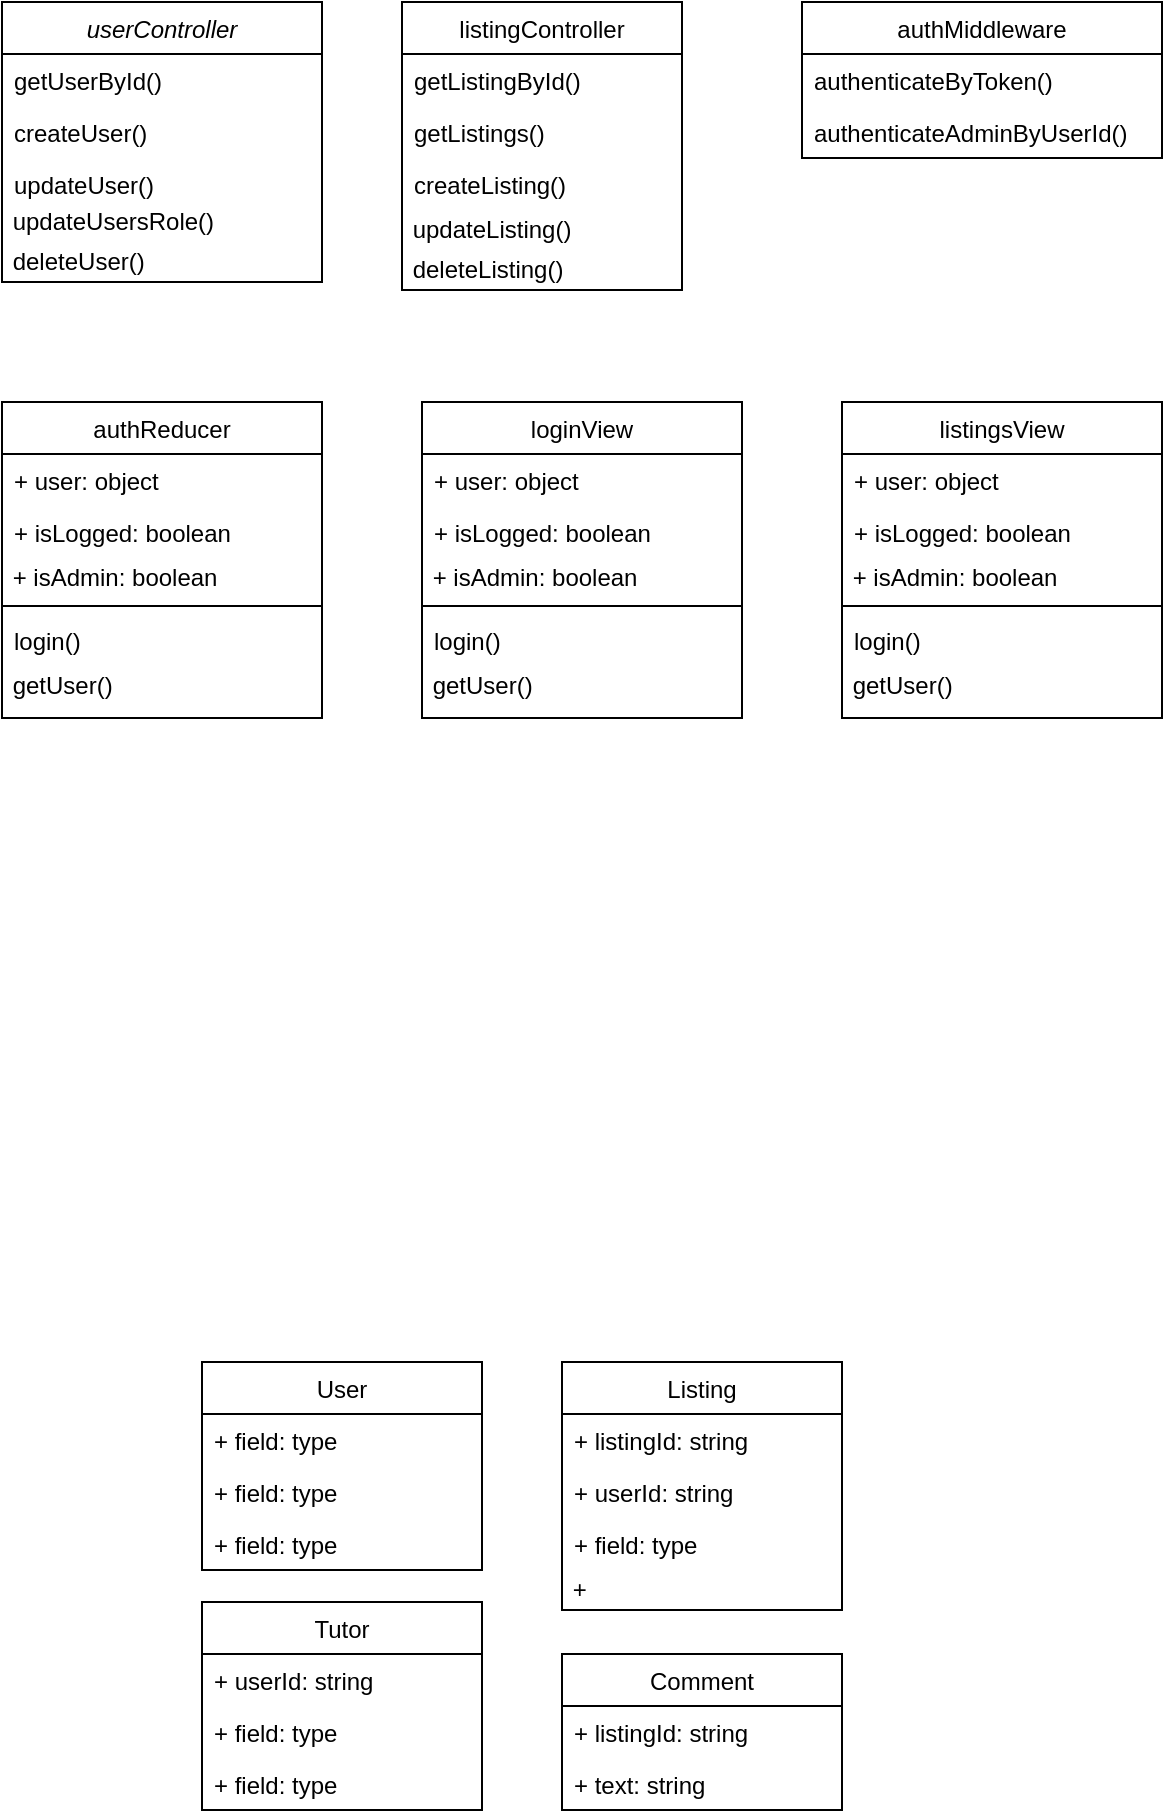 <mxfile version="13.10.4" type="github">
  <diagram id="C5RBs43oDa-KdzZeNtuy" name="Page-1">
    <mxGraphModel dx="1402" dy="1069" grid="1" gridSize="10" guides="1" tooltips="1" connect="1" arrows="1" fold="1" page="1" pageScale="1" pageWidth="827" pageHeight="1169" math="0" shadow="0">
      <root>
        <mxCell id="WIyWlLk6GJQsqaUBKTNV-0" />
        <mxCell id="WIyWlLk6GJQsqaUBKTNV-1" parent="WIyWlLk6GJQsqaUBKTNV-0" />
        <mxCell id="zkfFHV4jXpPFQw0GAbJ--0" value="userController" style="swimlane;fontStyle=2;align=center;verticalAlign=top;childLayout=stackLayout;horizontal=1;startSize=26;horizontalStack=0;resizeParent=1;resizeLast=0;collapsible=1;marginBottom=0;rounded=0;shadow=0;strokeWidth=1;" parent="WIyWlLk6GJQsqaUBKTNV-1" vertex="1">
          <mxGeometry x="40" y="40" width="160" height="140" as="geometry">
            <mxRectangle x="230" y="140" width="160" height="26" as="alternateBounds" />
          </mxGeometry>
        </mxCell>
        <mxCell id="zkfFHV4jXpPFQw0GAbJ--1" value="getUserById()" style="text;align=left;verticalAlign=top;spacingLeft=4;spacingRight=4;overflow=hidden;rotatable=0;points=[[0,0.5],[1,0.5]];portConstraint=eastwest;" parent="zkfFHV4jXpPFQw0GAbJ--0" vertex="1">
          <mxGeometry y="26" width="160" height="26" as="geometry" />
        </mxCell>
        <mxCell id="zkfFHV4jXpPFQw0GAbJ--2" value="createUser()" style="text;align=left;verticalAlign=top;spacingLeft=4;spacingRight=4;overflow=hidden;rotatable=0;points=[[0,0.5],[1,0.5]];portConstraint=eastwest;rounded=0;shadow=0;html=0;" parent="zkfFHV4jXpPFQw0GAbJ--0" vertex="1">
          <mxGeometry y="52" width="160" height="26" as="geometry" />
        </mxCell>
        <mxCell id="zkfFHV4jXpPFQw0GAbJ--3" value="updateUser()" style="text;align=left;verticalAlign=top;spacingLeft=4;spacingRight=4;overflow=hidden;rotatable=0;points=[[0,0.5],[1,0.5]];portConstraint=eastwest;rounded=0;shadow=0;html=0;" parent="zkfFHV4jXpPFQw0GAbJ--0" vertex="1">
          <mxGeometry y="78" width="160" height="22" as="geometry" />
        </mxCell>
        <mxCell id="BlAnFhpf1flhIEYJK5xN-5" value="&amp;nbsp;updateUsersRole()" style="text;html=1;strokeColor=none;fillColor=none;align=left;verticalAlign=middle;whiteSpace=wrap;rounded=0;" vertex="1" parent="zkfFHV4jXpPFQw0GAbJ--0">
          <mxGeometry y="100" width="160" height="20" as="geometry" />
        </mxCell>
        <mxCell id="BlAnFhpf1flhIEYJK5xN-4" value="&amp;nbsp;deleteUser()" style="text;html=1;strokeColor=none;fillColor=none;align=left;verticalAlign=middle;whiteSpace=wrap;rounded=0;" vertex="1" parent="zkfFHV4jXpPFQw0GAbJ--0">
          <mxGeometry y="120" width="160" height="20" as="geometry" />
        </mxCell>
        <mxCell id="zkfFHV4jXpPFQw0GAbJ--6" value="authReducer" style="swimlane;fontStyle=0;align=center;verticalAlign=top;childLayout=stackLayout;horizontal=1;startSize=26;horizontalStack=0;resizeParent=1;resizeLast=0;collapsible=1;marginBottom=0;rounded=0;shadow=0;strokeWidth=1;" parent="WIyWlLk6GJQsqaUBKTNV-1" vertex="1">
          <mxGeometry x="40" y="240" width="160" height="158" as="geometry">
            <mxRectangle x="130" y="380" width="160" height="26" as="alternateBounds" />
          </mxGeometry>
        </mxCell>
        <mxCell id="zkfFHV4jXpPFQw0GAbJ--7" value="+ user: object" style="text;align=left;verticalAlign=top;spacingLeft=4;spacingRight=4;overflow=hidden;rotatable=0;points=[[0,0.5],[1,0.5]];portConstraint=eastwest;" parent="zkfFHV4jXpPFQw0GAbJ--6" vertex="1">
          <mxGeometry y="26" width="160" height="26" as="geometry" />
        </mxCell>
        <mxCell id="zkfFHV4jXpPFQw0GAbJ--8" value="+ isLogged: boolean" style="text;align=left;verticalAlign=top;spacingLeft=4;spacingRight=4;overflow=hidden;rotatable=0;points=[[0,0.5],[1,0.5]];portConstraint=eastwest;rounded=0;shadow=0;html=0;" parent="zkfFHV4jXpPFQw0GAbJ--6" vertex="1">
          <mxGeometry y="52" width="160" height="26" as="geometry" />
        </mxCell>
        <mxCell id="BlAnFhpf1flhIEYJK5xN-6" value="&amp;nbsp;+ isAdmin: boolean" style="text;html=1;strokeColor=none;fillColor=none;align=left;verticalAlign=middle;whiteSpace=wrap;rounded=0;" vertex="1" parent="zkfFHV4jXpPFQw0GAbJ--6">
          <mxGeometry y="78" width="160" height="20" as="geometry" />
        </mxCell>
        <mxCell id="zkfFHV4jXpPFQw0GAbJ--9" value="" style="line;html=1;strokeWidth=1;align=left;verticalAlign=middle;spacingTop=-1;spacingLeft=3;spacingRight=3;rotatable=0;labelPosition=right;points=[];portConstraint=eastwest;" parent="zkfFHV4jXpPFQw0GAbJ--6" vertex="1">
          <mxGeometry y="98" width="160" height="8" as="geometry" />
        </mxCell>
        <mxCell id="zkfFHV4jXpPFQw0GAbJ--11" value="login()" style="text;align=left;verticalAlign=top;spacingLeft=4;spacingRight=4;overflow=hidden;rotatable=0;points=[[0,0.5],[1,0.5]];portConstraint=eastwest;" parent="zkfFHV4jXpPFQw0GAbJ--6" vertex="1">
          <mxGeometry y="106" width="160" height="26" as="geometry" />
        </mxCell>
        <mxCell id="BlAnFhpf1flhIEYJK5xN-7" value="&amp;nbsp;getUser()" style="text;html=1;strokeColor=none;fillColor=none;align=left;verticalAlign=middle;whiteSpace=wrap;rounded=0;" vertex="1" parent="zkfFHV4jXpPFQw0GAbJ--6">
          <mxGeometry y="132" width="160" height="20" as="geometry" />
        </mxCell>
        <mxCell id="Z589DTvHLg_dfqRkpSqn-0" value="User" style="swimlane;fontStyle=0;childLayout=stackLayout;horizontal=1;startSize=26;fillColor=none;horizontalStack=0;resizeParent=1;resizeParentMax=0;resizeLast=0;collapsible=1;marginBottom=0;" parent="WIyWlLk6GJQsqaUBKTNV-1" vertex="1">
          <mxGeometry x="140" y="720" width="140" height="104" as="geometry" />
        </mxCell>
        <mxCell id="Z589DTvHLg_dfqRkpSqn-1" value="+ field: type" style="text;strokeColor=none;fillColor=none;align=left;verticalAlign=top;spacingLeft=4;spacingRight=4;overflow=hidden;rotatable=0;points=[[0,0.5],[1,0.5]];portConstraint=eastwest;" parent="Z589DTvHLg_dfqRkpSqn-0" vertex="1">
          <mxGeometry y="26" width="140" height="26" as="geometry" />
        </mxCell>
        <mxCell id="Z589DTvHLg_dfqRkpSqn-2" value="+ field: type" style="text;strokeColor=none;fillColor=none;align=left;verticalAlign=top;spacingLeft=4;spacingRight=4;overflow=hidden;rotatable=0;points=[[0,0.5],[1,0.5]];portConstraint=eastwest;" parent="Z589DTvHLg_dfqRkpSqn-0" vertex="1">
          <mxGeometry y="52" width="140" height="26" as="geometry" />
        </mxCell>
        <mxCell id="Z589DTvHLg_dfqRkpSqn-3" value="+ field: type" style="text;strokeColor=none;fillColor=none;align=left;verticalAlign=top;spacingLeft=4;spacingRight=4;overflow=hidden;rotatable=0;points=[[0,0.5],[1,0.5]];portConstraint=eastwest;" parent="Z589DTvHLg_dfqRkpSqn-0" vertex="1">
          <mxGeometry y="78" width="140" height="26" as="geometry" />
        </mxCell>
        <mxCell id="Z589DTvHLg_dfqRkpSqn-4" value="Listing" style="swimlane;fontStyle=0;childLayout=stackLayout;horizontal=1;startSize=26;fillColor=none;horizontalStack=0;resizeParent=1;resizeParentMax=0;resizeLast=0;collapsible=1;marginBottom=0;" parent="WIyWlLk6GJQsqaUBKTNV-1" vertex="1">
          <mxGeometry x="320" y="720" width="140" height="124" as="geometry" />
        </mxCell>
        <mxCell id="Z589DTvHLg_dfqRkpSqn-5" value="+ listingId: string" style="text;strokeColor=none;fillColor=none;align=left;verticalAlign=top;spacingLeft=4;spacingRight=4;overflow=hidden;rotatable=0;points=[[0,0.5],[1,0.5]];portConstraint=eastwest;" parent="Z589DTvHLg_dfqRkpSqn-4" vertex="1">
          <mxGeometry y="26" width="140" height="26" as="geometry" />
        </mxCell>
        <mxCell id="Z589DTvHLg_dfqRkpSqn-6" value="+ userId: string" style="text;strokeColor=none;fillColor=none;align=left;verticalAlign=top;spacingLeft=4;spacingRight=4;overflow=hidden;rotatable=0;points=[[0,0.5],[1,0.5]];portConstraint=eastwest;" parent="Z589DTvHLg_dfqRkpSqn-4" vertex="1">
          <mxGeometry y="52" width="140" height="26" as="geometry" />
        </mxCell>
        <mxCell id="Z589DTvHLg_dfqRkpSqn-7" value="+ field: type" style="text;strokeColor=none;fillColor=none;align=left;verticalAlign=top;spacingLeft=4;spacingRight=4;overflow=hidden;rotatable=0;points=[[0,0.5],[1,0.5]];portConstraint=eastwest;" parent="Z589DTvHLg_dfqRkpSqn-4" vertex="1">
          <mxGeometry y="78" width="140" height="26" as="geometry" />
        </mxCell>
        <mxCell id="Z589DTvHLg_dfqRkpSqn-16" value="&amp;nbsp;+&amp;nbsp;" style="text;html=1;strokeColor=none;fillColor=none;align=left;verticalAlign=middle;whiteSpace=wrap;rounded=0;" parent="Z589DTvHLg_dfqRkpSqn-4" vertex="1">
          <mxGeometry y="104" width="140" height="20" as="geometry" />
        </mxCell>
        <mxCell id="Z589DTvHLg_dfqRkpSqn-8" value="Tutor" style="swimlane;fontStyle=0;childLayout=stackLayout;horizontal=1;startSize=26;fillColor=none;horizontalStack=0;resizeParent=1;resizeParentMax=0;resizeLast=0;collapsible=1;marginBottom=0;" parent="WIyWlLk6GJQsqaUBKTNV-1" vertex="1">
          <mxGeometry x="140" y="840" width="140" height="104" as="geometry" />
        </mxCell>
        <mxCell id="Z589DTvHLg_dfqRkpSqn-9" value="+ userId: string" style="text;strokeColor=none;fillColor=none;align=left;verticalAlign=top;spacingLeft=4;spacingRight=4;overflow=hidden;rotatable=0;points=[[0,0.5],[1,0.5]];portConstraint=eastwest;" parent="Z589DTvHLg_dfqRkpSqn-8" vertex="1">
          <mxGeometry y="26" width="140" height="26" as="geometry" />
        </mxCell>
        <mxCell id="Z589DTvHLg_dfqRkpSqn-10" value="+ field: type" style="text;strokeColor=none;fillColor=none;align=left;verticalAlign=top;spacingLeft=4;spacingRight=4;overflow=hidden;rotatable=0;points=[[0,0.5],[1,0.5]];portConstraint=eastwest;" parent="Z589DTvHLg_dfqRkpSqn-8" vertex="1">
          <mxGeometry y="52" width="140" height="26" as="geometry" />
        </mxCell>
        <mxCell id="Z589DTvHLg_dfqRkpSqn-11" value="+ field: type" style="text;strokeColor=none;fillColor=none;align=left;verticalAlign=top;spacingLeft=4;spacingRight=4;overflow=hidden;rotatable=0;points=[[0,0.5],[1,0.5]];portConstraint=eastwest;" parent="Z589DTvHLg_dfqRkpSqn-8" vertex="1">
          <mxGeometry y="78" width="140" height="26" as="geometry" />
        </mxCell>
        <mxCell id="Z589DTvHLg_dfqRkpSqn-12" value="Comment" style="swimlane;fontStyle=0;childLayout=stackLayout;horizontal=1;startSize=26;fillColor=none;horizontalStack=0;resizeParent=1;resizeParentMax=0;resizeLast=0;collapsible=1;marginBottom=0;" parent="WIyWlLk6GJQsqaUBKTNV-1" vertex="1">
          <mxGeometry x="320" y="866" width="140" height="78" as="geometry" />
        </mxCell>
        <mxCell id="Z589DTvHLg_dfqRkpSqn-13" value="+ listingId: string" style="text;strokeColor=none;fillColor=none;align=left;verticalAlign=top;spacingLeft=4;spacingRight=4;overflow=hidden;rotatable=0;points=[[0,0.5],[1,0.5]];portConstraint=eastwest;" parent="Z589DTvHLg_dfqRkpSqn-12" vertex="1">
          <mxGeometry y="26" width="140" height="26" as="geometry" />
        </mxCell>
        <mxCell id="Z589DTvHLg_dfqRkpSqn-14" value="+ text: string" style="text;strokeColor=none;fillColor=none;align=left;verticalAlign=top;spacingLeft=4;spacingRight=4;overflow=hidden;rotatable=0;points=[[0,0.5],[1,0.5]];portConstraint=eastwest;" parent="Z589DTvHLg_dfqRkpSqn-12" vertex="1">
          <mxGeometry y="52" width="140" height="26" as="geometry" />
        </mxCell>
        <mxCell id="Z589DTvHLg_dfqRkpSqn-18" value="listingController" style="swimlane;fontStyle=0;childLayout=stackLayout;horizontal=1;startSize=26;fillColor=none;horizontalStack=0;resizeParent=1;resizeParentMax=0;resizeLast=0;collapsible=1;marginBottom=0;" parent="WIyWlLk6GJQsqaUBKTNV-1" vertex="1">
          <mxGeometry x="240" y="40" width="140" height="144" as="geometry" />
        </mxCell>
        <mxCell id="Z589DTvHLg_dfqRkpSqn-19" value="getListingById()" style="text;strokeColor=none;fillColor=none;align=left;verticalAlign=top;spacingLeft=4;spacingRight=4;overflow=hidden;rotatable=0;points=[[0,0.5],[1,0.5]];portConstraint=eastwest;" parent="Z589DTvHLg_dfqRkpSqn-18" vertex="1">
          <mxGeometry y="26" width="140" height="26" as="geometry" />
        </mxCell>
        <mxCell id="Z589DTvHLg_dfqRkpSqn-20" value="getListings()" style="text;strokeColor=none;fillColor=none;align=left;verticalAlign=top;spacingLeft=4;spacingRight=4;overflow=hidden;rotatable=0;points=[[0,0.5],[1,0.5]];portConstraint=eastwest;" parent="Z589DTvHLg_dfqRkpSqn-18" vertex="1">
          <mxGeometry y="52" width="140" height="26" as="geometry" />
        </mxCell>
        <mxCell id="Z589DTvHLg_dfqRkpSqn-21" value="createListing()" style="text;strokeColor=none;fillColor=none;align=left;verticalAlign=top;spacingLeft=4;spacingRight=4;overflow=hidden;rotatable=0;points=[[0,0.5],[1,0.5]];portConstraint=eastwest;" parent="Z589DTvHLg_dfqRkpSqn-18" vertex="1">
          <mxGeometry y="78" width="140" height="26" as="geometry" />
        </mxCell>
        <mxCell id="Z589DTvHLg_dfqRkpSqn-24" value="&amp;nbsp;updateListing()" style="text;html=1;strokeColor=none;fillColor=none;align=left;verticalAlign=middle;whiteSpace=wrap;rounded=0;" parent="Z589DTvHLg_dfqRkpSqn-18" vertex="1">
          <mxGeometry y="104" width="140" height="20" as="geometry" />
        </mxCell>
        <mxCell id="Z589DTvHLg_dfqRkpSqn-25" value="&amp;nbsp;deleteListing()" style="text;html=1;strokeColor=none;fillColor=none;align=left;verticalAlign=middle;whiteSpace=wrap;rounded=0;" parent="Z589DTvHLg_dfqRkpSqn-18" vertex="1">
          <mxGeometry y="124" width="140" height="20" as="geometry" />
        </mxCell>
        <mxCell id="BlAnFhpf1flhIEYJK5xN-0" value="authMiddleware" style="swimlane;fontStyle=0;childLayout=stackLayout;horizontal=1;startSize=26;fillColor=none;horizontalStack=0;resizeParent=1;resizeParentMax=0;resizeLast=0;collapsible=1;marginBottom=0;" vertex="1" parent="WIyWlLk6GJQsqaUBKTNV-1">
          <mxGeometry x="440" y="40" width="180" height="78" as="geometry" />
        </mxCell>
        <mxCell id="BlAnFhpf1flhIEYJK5xN-1" value="authenticateByToken()" style="text;strokeColor=none;fillColor=none;align=left;verticalAlign=top;spacingLeft=4;spacingRight=4;overflow=hidden;rotatable=0;points=[[0,0.5],[1,0.5]];portConstraint=eastwest;" vertex="1" parent="BlAnFhpf1flhIEYJK5xN-0">
          <mxGeometry y="26" width="180" height="26" as="geometry" />
        </mxCell>
        <mxCell id="BlAnFhpf1flhIEYJK5xN-2" value="authenticateAdminByUserId()" style="text;strokeColor=none;fillColor=none;align=left;verticalAlign=top;spacingLeft=4;spacingRight=4;overflow=hidden;rotatable=0;points=[[0,0.5],[1,0.5]];portConstraint=eastwest;" vertex="1" parent="BlAnFhpf1flhIEYJK5xN-0">
          <mxGeometry y="52" width="180" height="26" as="geometry" />
        </mxCell>
        <mxCell id="BlAnFhpf1flhIEYJK5xN-16" value="loginView" style="swimlane;fontStyle=0;align=center;verticalAlign=top;childLayout=stackLayout;horizontal=1;startSize=26;horizontalStack=0;resizeParent=1;resizeLast=0;collapsible=1;marginBottom=0;rounded=0;shadow=0;strokeWidth=1;" vertex="1" parent="WIyWlLk6GJQsqaUBKTNV-1">
          <mxGeometry x="250" y="240" width="160" height="158" as="geometry">
            <mxRectangle x="130" y="380" width="160" height="26" as="alternateBounds" />
          </mxGeometry>
        </mxCell>
        <mxCell id="BlAnFhpf1flhIEYJK5xN-17" value="+ user: object" style="text;align=left;verticalAlign=top;spacingLeft=4;spacingRight=4;overflow=hidden;rotatable=0;points=[[0,0.5],[1,0.5]];portConstraint=eastwest;" vertex="1" parent="BlAnFhpf1flhIEYJK5xN-16">
          <mxGeometry y="26" width="160" height="26" as="geometry" />
        </mxCell>
        <mxCell id="BlAnFhpf1flhIEYJK5xN-18" value="+ isLogged: boolean" style="text;align=left;verticalAlign=top;spacingLeft=4;spacingRight=4;overflow=hidden;rotatable=0;points=[[0,0.5],[1,0.5]];portConstraint=eastwest;rounded=0;shadow=0;html=0;" vertex="1" parent="BlAnFhpf1flhIEYJK5xN-16">
          <mxGeometry y="52" width="160" height="26" as="geometry" />
        </mxCell>
        <mxCell id="BlAnFhpf1flhIEYJK5xN-19" value="&amp;nbsp;+ isAdmin: boolean" style="text;html=1;strokeColor=none;fillColor=none;align=left;verticalAlign=middle;whiteSpace=wrap;rounded=0;" vertex="1" parent="BlAnFhpf1flhIEYJK5xN-16">
          <mxGeometry y="78" width="160" height="20" as="geometry" />
        </mxCell>
        <mxCell id="BlAnFhpf1flhIEYJK5xN-20" value="" style="line;html=1;strokeWidth=1;align=left;verticalAlign=middle;spacingTop=-1;spacingLeft=3;spacingRight=3;rotatable=0;labelPosition=right;points=[];portConstraint=eastwest;" vertex="1" parent="BlAnFhpf1flhIEYJK5xN-16">
          <mxGeometry y="98" width="160" height="8" as="geometry" />
        </mxCell>
        <mxCell id="BlAnFhpf1flhIEYJK5xN-21" value="login()" style="text;align=left;verticalAlign=top;spacingLeft=4;spacingRight=4;overflow=hidden;rotatable=0;points=[[0,0.5],[1,0.5]];portConstraint=eastwest;" vertex="1" parent="BlAnFhpf1flhIEYJK5xN-16">
          <mxGeometry y="106" width="160" height="26" as="geometry" />
        </mxCell>
        <mxCell id="BlAnFhpf1flhIEYJK5xN-22" value="&amp;nbsp;getUser()" style="text;html=1;strokeColor=none;fillColor=none;align=left;verticalAlign=middle;whiteSpace=wrap;rounded=0;" vertex="1" parent="BlAnFhpf1flhIEYJK5xN-16">
          <mxGeometry y="132" width="160" height="20" as="geometry" />
        </mxCell>
        <mxCell id="BlAnFhpf1flhIEYJK5xN-23" value="listingsView" style="swimlane;fontStyle=0;align=center;verticalAlign=top;childLayout=stackLayout;horizontal=1;startSize=26;horizontalStack=0;resizeParent=1;resizeLast=0;collapsible=1;marginBottom=0;rounded=0;shadow=0;strokeWidth=1;" vertex="1" parent="WIyWlLk6GJQsqaUBKTNV-1">
          <mxGeometry x="460" y="240" width="160" height="158" as="geometry">
            <mxRectangle x="130" y="380" width="160" height="26" as="alternateBounds" />
          </mxGeometry>
        </mxCell>
        <mxCell id="BlAnFhpf1flhIEYJK5xN-24" value="+ user: object" style="text;align=left;verticalAlign=top;spacingLeft=4;spacingRight=4;overflow=hidden;rotatable=0;points=[[0,0.5],[1,0.5]];portConstraint=eastwest;" vertex="1" parent="BlAnFhpf1flhIEYJK5xN-23">
          <mxGeometry y="26" width="160" height="26" as="geometry" />
        </mxCell>
        <mxCell id="BlAnFhpf1flhIEYJK5xN-25" value="+ isLogged: boolean" style="text;align=left;verticalAlign=top;spacingLeft=4;spacingRight=4;overflow=hidden;rotatable=0;points=[[0,0.5],[1,0.5]];portConstraint=eastwest;rounded=0;shadow=0;html=0;" vertex="1" parent="BlAnFhpf1flhIEYJK5xN-23">
          <mxGeometry y="52" width="160" height="26" as="geometry" />
        </mxCell>
        <mxCell id="BlAnFhpf1flhIEYJK5xN-26" value="&amp;nbsp;+ isAdmin: boolean" style="text;html=1;strokeColor=none;fillColor=none;align=left;verticalAlign=middle;whiteSpace=wrap;rounded=0;" vertex="1" parent="BlAnFhpf1flhIEYJK5xN-23">
          <mxGeometry y="78" width="160" height="20" as="geometry" />
        </mxCell>
        <mxCell id="BlAnFhpf1flhIEYJK5xN-27" value="" style="line;html=1;strokeWidth=1;align=left;verticalAlign=middle;spacingTop=-1;spacingLeft=3;spacingRight=3;rotatable=0;labelPosition=right;points=[];portConstraint=eastwest;" vertex="1" parent="BlAnFhpf1flhIEYJK5xN-23">
          <mxGeometry y="98" width="160" height="8" as="geometry" />
        </mxCell>
        <mxCell id="BlAnFhpf1flhIEYJK5xN-28" value="login()" style="text;align=left;verticalAlign=top;spacingLeft=4;spacingRight=4;overflow=hidden;rotatable=0;points=[[0,0.5],[1,0.5]];portConstraint=eastwest;" vertex="1" parent="BlAnFhpf1flhIEYJK5xN-23">
          <mxGeometry y="106" width="160" height="26" as="geometry" />
        </mxCell>
        <mxCell id="BlAnFhpf1flhIEYJK5xN-29" value="&amp;nbsp;getUser()" style="text;html=1;strokeColor=none;fillColor=none;align=left;verticalAlign=middle;whiteSpace=wrap;rounded=0;" vertex="1" parent="BlAnFhpf1flhIEYJK5xN-23">
          <mxGeometry y="132" width="160" height="20" as="geometry" />
        </mxCell>
      </root>
    </mxGraphModel>
  </diagram>
</mxfile>

